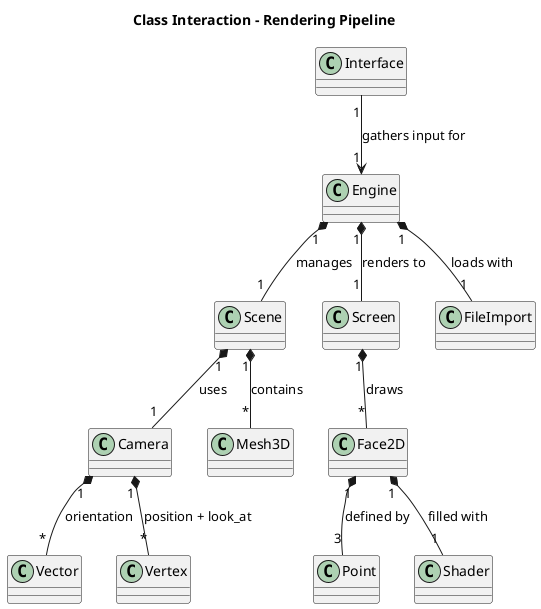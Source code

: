 @startuml EngineInteraction
title "Class Interaction – Rendering Pipeline"

Interface "1" --> "1" Engine : gathers input for
Engine "1" *-- "1" Scene : manages
Engine "1" *-- "1" Screen : renders to
Engine "1" *-- "1" FileImport : loads with

Scene "1" *-- "1" Camera : uses
Scene "1" *-- "*" Mesh3D : contains
Camera "1" *-- "*" Vector : orientation
Camera "1" *-- "*" Vertex : position + look_at

Screen "1" *-- "*" Face2D : draws
Face2D "1" *-- "3" Point : defined by
Face2D "1" *-- "1" Shader : filled with

@enduml
